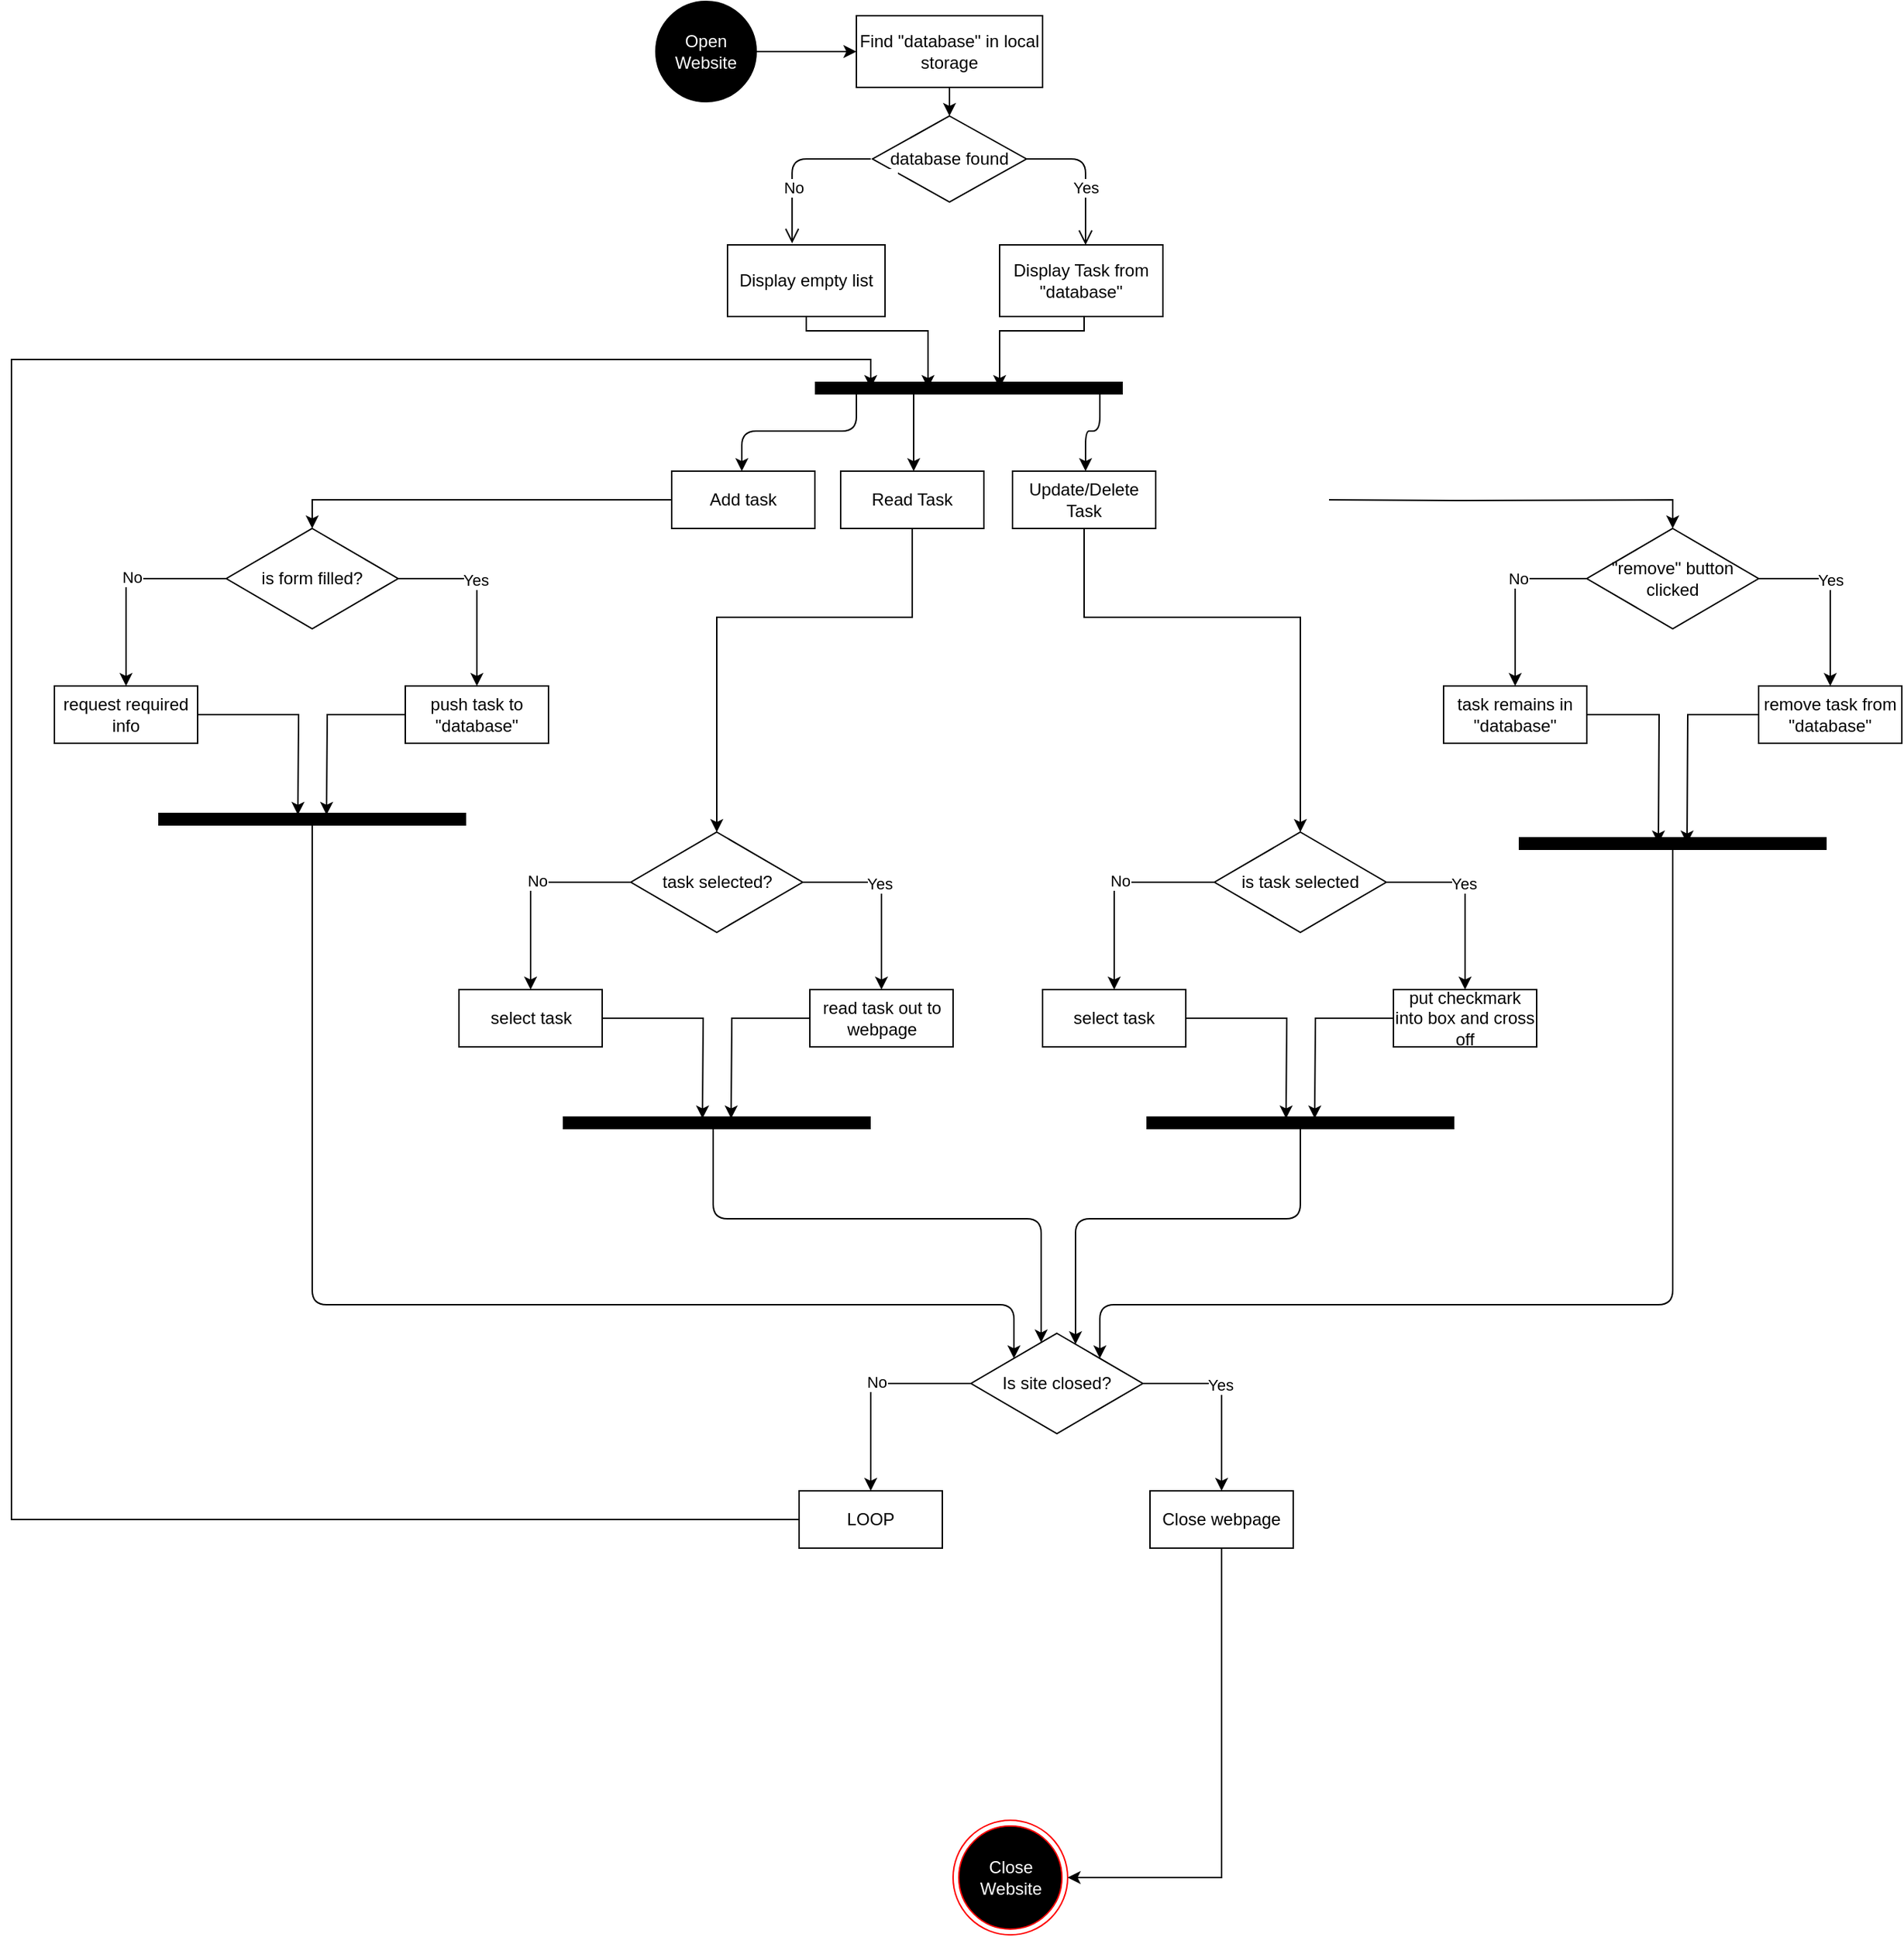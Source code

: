 <mxfile version="14.2.7" type="github">
  <diagram id="yd61wOOSHPwWUXzALppi" name="Page-1">
    <mxGraphModel dx="2740" dy="1066" grid="1" gridSize="10" guides="1" tooltips="1" connect="1" arrows="1" fold="1" page="1" pageScale="1" pageWidth="850" pageHeight="1100" math="0" shadow="0">
      <root>
        <mxCell id="0" />
        <mxCell id="1" parent="0" />
        <mxCell id="UuBZATNRduBAJZNG62qD-8" style="edgeStyle=orthogonalEdgeStyle;rounded=0;orthogonalLoop=1;jettySize=auto;html=1;exitX=1;exitY=0.5;exitDx=0;exitDy=0;fontColor=#FFFFFF;" edge="1" parent="1" source="UuBZATNRduBAJZNG62qD-1" target="UuBZATNRduBAJZNG62qD-6">
          <mxGeometry relative="1" as="geometry" />
        </mxCell>
        <mxCell id="UuBZATNRduBAJZNG62qD-1" value="Open Website" style="ellipse;whiteSpace=wrap;html=1;aspect=fixed;fillColor=#000000;fontColor=#FFFFFF;" vertex="1" parent="1">
          <mxGeometry x="20" y="70" width="70" height="70" as="geometry" />
        </mxCell>
        <mxCell id="UuBZATNRduBAJZNG62qD-14" style="edgeStyle=orthogonalEdgeStyle;rounded=0;orthogonalLoop=1;jettySize=auto;html=1;fontColor=#000000;" edge="1" parent="1" source="UuBZATNRduBAJZNG62qD-6" target="UuBZATNRduBAJZNG62qD-9">
          <mxGeometry relative="1" as="geometry" />
        </mxCell>
        <mxCell id="UuBZATNRduBAJZNG62qD-6" value="Find &quot;database&quot; in local storage" style="html=1;whiteSpace=wrap;fillColor=#FFFFFF;" vertex="1" parent="1">
          <mxGeometry x="160" y="80" width="130" height="50" as="geometry" />
        </mxCell>
        <mxCell id="UuBZATNRduBAJZNG62qD-9" value="database found" style="rhombus;whiteSpace=wrap;html=1;" vertex="1" parent="1">
          <mxGeometry x="171.25" y="150" width="107.5" height="60" as="geometry" />
        </mxCell>
        <mxCell id="UuBZATNRduBAJZNG62qD-10" value="no" style="edgeStyle=orthogonalEdgeStyle;html=1;align=left;verticalAlign=bottom;endArrow=open;endSize=8;fontColor=#FFFFFF;exitX=1;exitY=0.5;exitDx=0;exitDy=0;" edge="1" source="UuBZATNRduBAJZNG62qD-9" parent="1">
          <mxGeometry x="-1" relative="1" as="geometry">
            <mxPoint x="320" y="240" as="targetPoint" />
            <mxPoint x="267.5" y="190" as="sourcePoint" />
            <Array as="points">
              <mxPoint x="320" y="180" />
            </Array>
          </mxGeometry>
        </mxCell>
        <mxCell id="UuBZATNRduBAJZNG62qD-12" value="Yes" style="edgeLabel;html=1;align=center;verticalAlign=middle;resizable=0;points=[];fontColor=#000000;" vertex="1" connectable="0" parent="UuBZATNRduBAJZNG62qD-10">
          <mxGeometry x="-0.524" relative="1" as="geometry">
            <mxPoint x="16.5" y="20" as="offset" />
          </mxGeometry>
        </mxCell>
        <mxCell id="UuBZATNRduBAJZNG62qD-11" value="yes" style="edgeStyle=orthogonalEdgeStyle;html=1;align=left;verticalAlign=top;endArrow=open;endSize=8;fontColor=#FFFFFF;entryX=0.41;entryY=-0.022;entryDx=0;entryDy=0;entryPerimeter=0;" edge="1" parent="1" target="UuBZATNRduBAJZNG62qD-16">
          <mxGeometry x="-1" relative="1" as="geometry">
            <mxPoint x="107.5" y="240" as="targetPoint" />
            <mxPoint x="170" y="180" as="sourcePoint" />
            <Array as="points">
              <mxPoint x="115" y="180" />
            </Array>
          </mxGeometry>
        </mxCell>
        <mxCell id="UuBZATNRduBAJZNG62qD-13" value="No&lt;br&gt;" style="edgeLabel;html=1;align=center;verticalAlign=middle;resizable=0;points=[];fontColor=#000000;" vertex="1" connectable="0" parent="UuBZATNRduBAJZNG62qD-11">
          <mxGeometry x="-0.093" y="-1" relative="1" as="geometry">
            <mxPoint x="-3.24" y="21.06" as="offset" />
          </mxGeometry>
        </mxCell>
        <mxCell id="UuBZATNRduBAJZNG62qD-21" style="edgeStyle=orthogonalEdgeStyle;rounded=0;orthogonalLoop=1;jettySize=auto;html=1;exitX=0.5;exitY=1;exitDx=0;exitDy=0;labelBackgroundColor=none;targetPerimeterSpacing=0;strokeColor=#000000;strokeWidth=1;fontColor=#000000;" edge="1" parent="1" source="UuBZATNRduBAJZNG62qD-15">
          <mxGeometry relative="1" as="geometry">
            <mxPoint x="260" y="340" as="targetPoint" />
            <Array as="points">
              <mxPoint x="319" y="300" />
              <mxPoint x="260" y="300" />
            </Array>
          </mxGeometry>
        </mxCell>
        <mxCell id="UuBZATNRduBAJZNG62qD-15" value="Display Task from &quot;database&quot;" style="html=1;strokeColor=#000000;fillColor=#FFFFFF;fontColor=#000000;whiteSpace=wrap;" vertex="1" parent="1">
          <mxGeometry x="260" y="240" width="114" height="50" as="geometry" />
        </mxCell>
        <mxCell id="UuBZATNRduBAJZNG62qD-20" style="edgeStyle=orthogonalEdgeStyle;rounded=0;orthogonalLoop=1;jettySize=auto;html=1;exitX=0.5;exitY=1;exitDx=0;exitDy=0;labelBackgroundColor=none;targetPerimeterSpacing=0;strokeColor=#000000;strokeWidth=1;fontColor=#000000;" edge="1" parent="1" source="UuBZATNRduBAJZNG62qD-16">
          <mxGeometry relative="1" as="geometry">
            <mxPoint x="210" y="340" as="targetPoint" />
            <Array as="points">
              <mxPoint x="125" y="300" />
              <mxPoint x="210" y="300" />
            </Array>
          </mxGeometry>
        </mxCell>
        <mxCell id="UuBZATNRduBAJZNG62qD-16" value="Display empty list" style="html=1;strokeColor=#000000;fillColor=#FFFFFF;fontColor=#000000;whiteSpace=wrap;" vertex="1" parent="1">
          <mxGeometry x="70" y="240" width="110" height="50" as="geometry" />
        </mxCell>
        <mxCell id="UuBZATNRduBAJZNG62qD-19" value="" style="endArrow=none;html=1;rounded=0;labelBackgroundColor=none;strokeColor=#000000;strokeWidth=9;fontColor=#000000;" edge="1" parent="1">
          <mxGeometry relative="1" as="geometry">
            <mxPoint x="131" y="340" as="sourcePoint" />
            <mxPoint x="346" y="340" as="targetPoint" />
            <Array as="points" />
          </mxGeometry>
        </mxCell>
        <mxCell id="UuBZATNRduBAJZNG62qD-103" style="edgeStyle=orthogonalEdgeStyle;rounded=0;orthogonalLoop=1;jettySize=auto;html=1;entryX=0.5;entryY=0;entryDx=0;entryDy=0;labelBackgroundColor=none;targetPerimeterSpacing=0;strokeColor=#000000;strokeWidth=1;fontColor=#000000;" edge="1" parent="1" source="UuBZATNRduBAJZNG62qD-22" target="UuBZATNRduBAJZNG62qD-96">
          <mxGeometry relative="1" as="geometry">
            <Array as="points">
              <mxPoint x="319" y="500" />
              <mxPoint x="470" y="500" />
            </Array>
          </mxGeometry>
        </mxCell>
        <mxCell id="UuBZATNRduBAJZNG62qD-22" value="Update/Delete Task" style="whiteSpace=wrap;html=1;align=center;strokeColor=#000000;fillColor=#FFFFFF;fontColor=#000000;" vertex="1" parent="1">
          <mxGeometry x="269" y="398" width="100" height="40" as="geometry" />
        </mxCell>
        <mxCell id="UuBZATNRduBAJZNG62qD-102" style="edgeStyle=orthogonalEdgeStyle;rounded=0;orthogonalLoop=1;jettySize=auto;html=1;entryX=0.5;entryY=0;entryDx=0;entryDy=0;labelBackgroundColor=none;targetPerimeterSpacing=0;strokeColor=#000000;strokeWidth=1;fontColor=#000000;" edge="1" parent="1" source="UuBZATNRduBAJZNG62qD-23" target="UuBZATNRduBAJZNG62qD-86">
          <mxGeometry relative="1" as="geometry">
            <Array as="points">
              <mxPoint x="199" y="500" />
              <mxPoint x="62" y="500" />
            </Array>
          </mxGeometry>
        </mxCell>
        <mxCell id="UuBZATNRduBAJZNG62qD-23" value="Read Task" style="whiteSpace=wrap;html=1;align=center;strokeColor=#000000;fillColor=#FFFFFF;fontColor=#000000;" vertex="1" parent="1">
          <mxGeometry x="149" y="398" width="100" height="40" as="geometry" />
        </mxCell>
        <mxCell id="UuBZATNRduBAJZNG62qD-68" style="edgeStyle=orthogonalEdgeStyle;rounded=0;orthogonalLoop=1;jettySize=auto;html=1;entryX=0.5;entryY=0;entryDx=0;entryDy=0;labelBackgroundColor=none;targetPerimeterSpacing=0;strokeColor=#000000;strokeWidth=1;fontColor=#000000;" edge="1" parent="1" source="UuBZATNRduBAJZNG62qD-24" target="UuBZATNRduBAJZNG62qD-65">
          <mxGeometry relative="1" as="geometry" />
        </mxCell>
        <mxCell id="UuBZATNRduBAJZNG62qD-24" value="Add task" style="whiteSpace=wrap;html=1;align=center;strokeColor=#000000;fillColor=#FFFFFF;fontColor=#000000;" vertex="1" parent="1">
          <mxGeometry x="31" y="398" width="100" height="40" as="geometry" />
        </mxCell>
        <mxCell id="UuBZATNRduBAJZNG62qD-28" value="" style="edgeStyle=segmentEdgeStyle;endArrow=classic;html=1;labelBackgroundColor=none;strokeColor=#000000;strokeWidth=1;fontColor=#000000;" edge="1" parent="1">
          <mxGeometry width="50" height="50" relative="1" as="geometry">
            <mxPoint x="160" y="340" as="sourcePoint" />
            <mxPoint x="80" y="398" as="targetPoint" />
            <Array as="points">
              <mxPoint x="160" y="370" />
              <mxPoint x="80" y="370" />
            </Array>
          </mxGeometry>
        </mxCell>
        <mxCell id="UuBZATNRduBAJZNG62qD-29" value="" style="edgeStyle=segmentEdgeStyle;endArrow=classic;html=1;labelBackgroundColor=none;strokeColor=#000000;strokeWidth=1;fontColor=#000000;" edge="1" parent="1">
          <mxGeometry width="50" height="50" relative="1" as="geometry">
            <mxPoint x="200" y="340" as="sourcePoint" />
            <mxPoint x="200" y="398" as="targetPoint" />
            <Array as="points">
              <mxPoint x="200" y="398" />
            </Array>
          </mxGeometry>
        </mxCell>
        <mxCell id="UuBZATNRduBAJZNG62qD-30" value="" style="edgeStyle=segmentEdgeStyle;endArrow=classic;html=1;labelBackgroundColor=none;strokeColor=#000000;strokeWidth=1;fontColor=#000000;" edge="1" parent="1">
          <mxGeometry width="50" height="50" relative="1" as="geometry">
            <mxPoint x="330" y="340" as="sourcePoint" />
            <mxPoint x="320" y="398" as="targetPoint" />
            <Array as="points">
              <mxPoint x="330" y="340" />
              <mxPoint x="330" y="370" />
              <mxPoint x="320" y="370" />
            </Array>
          </mxGeometry>
        </mxCell>
        <mxCell id="UuBZATNRduBAJZNG62qD-56" style="edgeStyle=orthogonalEdgeStyle;rounded=0;orthogonalLoop=1;jettySize=auto;html=1;entryX=0.5;entryY=0;entryDx=0;entryDy=0;labelBackgroundColor=none;targetPerimeterSpacing=0;strokeColor=#000000;strokeWidth=1;fontColor=#000000;" edge="1" parent="1" target="UuBZATNRduBAJZNG62qD-37">
          <mxGeometry relative="1" as="geometry">
            <mxPoint x="490" y="418" as="sourcePoint" />
          </mxGeometry>
        </mxCell>
        <mxCell id="UuBZATNRduBAJZNG62qD-58" style="edgeStyle=orthogonalEdgeStyle;rounded=0;orthogonalLoop=1;jettySize=auto;html=1;exitX=1;exitY=0.5;exitDx=0;exitDy=0;entryX=0.5;entryY=0;entryDx=0;entryDy=0;labelBackgroundColor=none;targetPerimeterSpacing=0;strokeColor=#000000;strokeWidth=1;fontColor=#000000;" edge="1" parent="1" source="UuBZATNRduBAJZNG62qD-37" target="UuBZATNRduBAJZNG62qD-46">
          <mxGeometry relative="1" as="geometry" />
        </mxCell>
        <mxCell id="UuBZATNRduBAJZNG62qD-64" value="Yes" style="edgeLabel;html=1;align=center;verticalAlign=middle;resizable=0;points=[];fontColor=#000000;" vertex="1" connectable="0" parent="UuBZATNRduBAJZNG62qD-58">
          <mxGeometry x="-0.147" y="2" relative="1" as="geometry">
            <mxPoint x="-2" y="-3" as="offset" />
          </mxGeometry>
        </mxCell>
        <mxCell id="UuBZATNRduBAJZNG62qD-60" style="edgeStyle=orthogonalEdgeStyle;rounded=0;orthogonalLoop=1;jettySize=auto;html=1;exitX=0;exitY=0.5;exitDx=0;exitDy=0;entryX=0.5;entryY=0;entryDx=0;entryDy=0;labelBackgroundColor=none;targetPerimeterSpacing=0;strokeColor=#000000;strokeWidth=1;fontColor=#000000;" edge="1" parent="1" source="UuBZATNRduBAJZNG62qD-37" target="UuBZATNRduBAJZNG62qD-45">
          <mxGeometry relative="1" as="geometry" />
        </mxCell>
        <mxCell id="UuBZATNRduBAJZNG62qD-63" value="No" style="edgeLabel;html=1;align=center;verticalAlign=middle;resizable=0;points=[];fontColor=#000000;" vertex="1" connectable="0" parent="UuBZATNRduBAJZNG62qD-60">
          <mxGeometry x="-0.225" relative="1" as="geometry">
            <mxPoint as="offset" />
          </mxGeometry>
        </mxCell>
        <mxCell id="UuBZATNRduBAJZNG62qD-37" value="&quot;remove&quot; button clicked" style="rhombus;whiteSpace=wrap;html=1;" vertex="1" parent="1">
          <mxGeometry x="670" y="438" width="120" height="70" as="geometry" />
        </mxCell>
        <mxCell id="UuBZATNRduBAJZNG62qD-61" style="edgeStyle=orthogonalEdgeStyle;rounded=0;orthogonalLoop=1;jettySize=auto;html=1;labelBackgroundColor=none;targetPerimeterSpacing=0;strokeColor=#000000;strokeWidth=1;fontColor=#000000;" edge="1" parent="1" source="UuBZATNRduBAJZNG62qD-45">
          <mxGeometry relative="1" as="geometry">
            <mxPoint x="720" y="658" as="targetPoint" />
          </mxGeometry>
        </mxCell>
        <mxCell id="UuBZATNRduBAJZNG62qD-45" value="task remains in &quot;database&quot;" style="whiteSpace=wrap;html=1;align=center;strokeColor=#000000;fillColor=#FFFFFF;fontColor=#000000;" vertex="1" parent="1">
          <mxGeometry x="570" y="548" width="100" height="40" as="geometry" />
        </mxCell>
        <mxCell id="UuBZATNRduBAJZNG62qD-62" style="edgeStyle=orthogonalEdgeStyle;rounded=0;orthogonalLoop=1;jettySize=auto;html=1;labelBackgroundColor=none;targetPerimeterSpacing=0;strokeColor=#000000;strokeWidth=1;fontColor=#000000;" edge="1" parent="1" source="UuBZATNRduBAJZNG62qD-46">
          <mxGeometry relative="1" as="geometry">
            <mxPoint x="740" y="658" as="targetPoint" />
          </mxGeometry>
        </mxCell>
        <mxCell id="UuBZATNRduBAJZNG62qD-46" value="remove task from &quot;database&quot;" style="whiteSpace=wrap;html=1;align=center;strokeColor=#000000;fillColor=#FFFFFF;fontColor=#000000;" vertex="1" parent="1">
          <mxGeometry x="790" y="548" width="100" height="40" as="geometry" />
        </mxCell>
        <mxCell id="UuBZATNRduBAJZNG62qD-50" value="&lt;font color=&quot;#ffffff&quot;&gt;Close Website&lt;/font&gt;" style="ellipse;html=1;shape=endState;fillColor=#000000;strokeColor=#ff0000;fontColor=#000000;whiteSpace=wrap;" vertex="1" parent="1">
          <mxGeometry x="227.5" y="1340" width="80" height="80" as="geometry" />
        </mxCell>
        <mxCell id="UuBZATNRduBAJZNG62qD-51" value="" style="endArrow=none;html=1;rounded=0;labelBackgroundColor=none;strokeColor=#000000;strokeWidth=9;fontColor=#000000;" edge="1" parent="1">
          <mxGeometry relative="1" as="geometry">
            <mxPoint x="622.5" y="658" as="sourcePoint" />
            <mxPoint x="837.5" y="658" as="targetPoint" />
            <Array as="points" />
          </mxGeometry>
        </mxCell>
        <mxCell id="UuBZATNRduBAJZNG62qD-54" value="" style="edgeStyle=segmentEdgeStyle;endArrow=classic;html=1;labelBackgroundColor=none;strokeColor=#000000;strokeWidth=1;fontColor=#000000;entryX=1;entryY=0;entryDx=0;entryDy=0;" edge="1" parent="1" target="UuBZATNRduBAJZNG62qD-125">
          <mxGeometry width="50" height="50" relative="1" as="geometry">
            <mxPoint x="730" y="660" as="sourcePoint" />
            <mxPoint x="550" y="1010" as="targetPoint" />
            <Array as="points">
              <mxPoint x="730" y="980" />
              <mxPoint x="330" y="980" />
            </Array>
          </mxGeometry>
        </mxCell>
        <mxCell id="UuBZATNRduBAJZNG62qD-71" style="edgeStyle=orthogonalEdgeStyle;rounded=0;orthogonalLoop=1;jettySize=auto;html=1;entryX=0.5;entryY=0;entryDx=0;entryDy=0;labelBackgroundColor=none;targetPerimeterSpacing=0;strokeColor=#000000;strokeWidth=1;fontColor=#000000;" edge="1" parent="1" source="UuBZATNRduBAJZNG62qD-65" target="UuBZATNRduBAJZNG62qD-69">
          <mxGeometry relative="1" as="geometry" />
        </mxCell>
        <mxCell id="UuBZATNRduBAJZNG62qD-73" value="No" style="edgeLabel;html=1;align=center;verticalAlign=middle;resizable=0;points=[];fontColor=#000000;" vertex="1" connectable="0" parent="UuBZATNRduBAJZNG62qD-71">
          <mxGeometry x="-0.064" y="1" relative="1" as="geometry">
            <mxPoint x="2" y="-2" as="offset" />
          </mxGeometry>
        </mxCell>
        <mxCell id="UuBZATNRduBAJZNG62qD-72" style="edgeStyle=orthogonalEdgeStyle;rounded=0;orthogonalLoop=1;jettySize=auto;html=1;exitX=1;exitY=0.5;exitDx=0;exitDy=0;entryX=0.5;entryY=0;entryDx=0;entryDy=0;labelBackgroundColor=none;targetPerimeterSpacing=0;strokeColor=#000000;strokeWidth=1;fontColor=#000000;" edge="1" parent="1" source="UuBZATNRduBAJZNG62qD-65" target="UuBZATNRduBAJZNG62qD-70">
          <mxGeometry relative="1" as="geometry" />
        </mxCell>
        <mxCell id="UuBZATNRduBAJZNG62qD-74" value="Yes" style="edgeLabel;html=1;align=center;verticalAlign=middle;resizable=0;points=[];fontColor=#000000;" vertex="1" connectable="0" parent="UuBZATNRduBAJZNG62qD-72">
          <mxGeometry x="-0.18" y="-1" relative="1" as="geometry">
            <mxPoint as="offset" />
          </mxGeometry>
        </mxCell>
        <mxCell id="UuBZATNRduBAJZNG62qD-65" value="is form filled?" style="rhombus;whiteSpace=wrap;html=1;" vertex="1" parent="1">
          <mxGeometry x="-280" y="438" width="120" height="70" as="geometry" />
        </mxCell>
        <mxCell id="UuBZATNRduBAJZNG62qD-80" style="edgeStyle=orthogonalEdgeStyle;rounded=0;orthogonalLoop=1;jettySize=auto;html=1;labelBackgroundColor=none;targetPerimeterSpacing=0;strokeColor=#000000;strokeWidth=1;fontColor=#000000;" edge="1" parent="1" source="UuBZATNRduBAJZNG62qD-69">
          <mxGeometry relative="1" as="geometry">
            <mxPoint x="-230" y="638" as="targetPoint" />
          </mxGeometry>
        </mxCell>
        <mxCell id="UuBZATNRduBAJZNG62qD-69" value="request required info" style="whiteSpace=wrap;html=1;align=center;strokeColor=#000000;fillColor=#FFFFFF;fontColor=#000000;" vertex="1" parent="1">
          <mxGeometry x="-400" y="548" width="100" height="40" as="geometry" />
        </mxCell>
        <mxCell id="UuBZATNRduBAJZNG62qD-78" style="edgeStyle=orthogonalEdgeStyle;rounded=0;orthogonalLoop=1;jettySize=auto;html=1;exitX=0;exitY=0.5;exitDx=0;exitDy=0;labelBackgroundColor=none;targetPerimeterSpacing=0;strokeColor=#000000;strokeWidth=1;fontColor=#000000;" edge="1" parent="1" source="UuBZATNRduBAJZNG62qD-70">
          <mxGeometry relative="1" as="geometry">
            <mxPoint x="-210" y="638" as="targetPoint" />
          </mxGeometry>
        </mxCell>
        <mxCell id="UuBZATNRduBAJZNG62qD-70" value="push task to &quot;database&quot;" style="whiteSpace=wrap;html=1;align=center;strokeColor=#000000;fillColor=#FFFFFF;fontColor=#000000;" vertex="1" parent="1">
          <mxGeometry x="-155" y="548" width="100" height="40" as="geometry" />
        </mxCell>
        <mxCell id="UuBZATNRduBAJZNG62qD-75" value="" style="endArrow=none;html=1;rounded=0;labelBackgroundColor=none;strokeColor=#000000;strokeWidth=9;fontColor=#000000;" edge="1" parent="1">
          <mxGeometry relative="1" as="geometry">
            <mxPoint x="-327.5" y="641" as="sourcePoint" />
            <mxPoint x="-112.5" y="641" as="targetPoint" />
            <Array as="points" />
          </mxGeometry>
        </mxCell>
        <mxCell id="UuBZATNRduBAJZNG62qD-81" value="" style="edgeStyle=segmentEdgeStyle;endArrow=classic;html=1;labelBackgroundColor=none;strokeColor=#000000;strokeWidth=1;fontColor=#000000;entryX=0;entryY=0;entryDx=0;entryDy=0;" edge="1" parent="1" target="UuBZATNRduBAJZNG62qD-125">
          <mxGeometry width="50" height="50" relative="1" as="geometry">
            <mxPoint x="-220" y="640" as="sourcePoint" />
            <mxPoint x="270" y="1090" as="targetPoint" />
            <Array as="points">
              <mxPoint x="-220" y="980" />
              <mxPoint x="270" y="980" />
            </Array>
          </mxGeometry>
        </mxCell>
        <mxCell id="UuBZATNRduBAJZNG62qD-82" style="edgeStyle=orthogonalEdgeStyle;rounded=0;orthogonalLoop=1;jettySize=auto;html=1;entryX=0.5;entryY=0;entryDx=0;entryDy=0;labelBackgroundColor=none;targetPerimeterSpacing=0;strokeColor=#000000;strokeWidth=1;fontColor=#000000;" edge="1" parent="1" source="UuBZATNRduBAJZNG62qD-86" target="UuBZATNRduBAJZNG62qD-88">
          <mxGeometry relative="1" as="geometry" />
        </mxCell>
        <mxCell id="UuBZATNRduBAJZNG62qD-83" value="No" style="edgeLabel;html=1;align=center;verticalAlign=middle;resizable=0;points=[];fontColor=#000000;" vertex="1" connectable="0" parent="UuBZATNRduBAJZNG62qD-82">
          <mxGeometry x="-0.064" y="1" relative="1" as="geometry">
            <mxPoint x="2" y="-2" as="offset" />
          </mxGeometry>
        </mxCell>
        <mxCell id="UuBZATNRduBAJZNG62qD-84" style="edgeStyle=orthogonalEdgeStyle;rounded=0;orthogonalLoop=1;jettySize=auto;html=1;exitX=1;exitY=0.5;exitDx=0;exitDy=0;entryX=0.5;entryY=0;entryDx=0;entryDy=0;labelBackgroundColor=none;targetPerimeterSpacing=0;strokeColor=#000000;strokeWidth=1;fontColor=#000000;" edge="1" parent="1" source="UuBZATNRduBAJZNG62qD-86" target="UuBZATNRduBAJZNG62qD-90">
          <mxGeometry relative="1" as="geometry" />
        </mxCell>
        <mxCell id="UuBZATNRduBAJZNG62qD-85" value="Yes" style="edgeLabel;html=1;align=center;verticalAlign=middle;resizable=0;points=[];fontColor=#000000;" vertex="1" connectable="0" parent="UuBZATNRduBAJZNG62qD-84">
          <mxGeometry x="-0.18" y="-1" relative="1" as="geometry">
            <mxPoint as="offset" />
          </mxGeometry>
        </mxCell>
        <mxCell id="UuBZATNRduBAJZNG62qD-86" value="task selected?" style="rhombus;whiteSpace=wrap;html=1;" vertex="1" parent="1">
          <mxGeometry x="2.5" y="650" width="120" height="70" as="geometry" />
        </mxCell>
        <mxCell id="UuBZATNRduBAJZNG62qD-87" style="edgeStyle=orthogonalEdgeStyle;rounded=0;orthogonalLoop=1;jettySize=auto;html=1;labelBackgroundColor=none;targetPerimeterSpacing=0;strokeColor=#000000;strokeWidth=1;fontColor=#000000;" edge="1" parent="1" source="UuBZATNRduBAJZNG62qD-88">
          <mxGeometry relative="1" as="geometry">
            <mxPoint x="52.5" y="850" as="targetPoint" />
          </mxGeometry>
        </mxCell>
        <mxCell id="UuBZATNRduBAJZNG62qD-88" value="select task" style="whiteSpace=wrap;html=1;align=center;strokeColor=#000000;fillColor=#FFFFFF;fontColor=#000000;" vertex="1" parent="1">
          <mxGeometry x="-117.5" y="760" width="100" height="40" as="geometry" />
        </mxCell>
        <mxCell id="UuBZATNRduBAJZNG62qD-89" style="edgeStyle=orthogonalEdgeStyle;rounded=0;orthogonalLoop=1;jettySize=auto;html=1;exitX=0;exitY=0.5;exitDx=0;exitDy=0;labelBackgroundColor=none;targetPerimeterSpacing=0;strokeColor=#000000;strokeWidth=1;fontColor=#000000;" edge="1" parent="1" source="UuBZATNRduBAJZNG62qD-90">
          <mxGeometry relative="1" as="geometry">
            <mxPoint x="72.5" y="850" as="targetPoint" />
          </mxGeometry>
        </mxCell>
        <mxCell id="UuBZATNRduBAJZNG62qD-90" value="read task out to webpage" style="whiteSpace=wrap;html=1;align=center;strokeColor=#000000;fillColor=#FFFFFF;fontColor=#000000;" vertex="1" parent="1">
          <mxGeometry x="127.5" y="760" width="100" height="40" as="geometry" />
        </mxCell>
        <mxCell id="UuBZATNRduBAJZNG62qD-91" value="" style="endArrow=none;html=1;rounded=0;labelBackgroundColor=none;strokeColor=#000000;strokeWidth=9;fontColor=#000000;" edge="1" parent="1">
          <mxGeometry relative="1" as="geometry">
            <mxPoint x="-45" y="853" as="sourcePoint" />
            <mxPoint x="170" y="853" as="targetPoint" />
            <Array as="points" />
          </mxGeometry>
        </mxCell>
        <mxCell id="UuBZATNRduBAJZNG62qD-92" style="edgeStyle=orthogonalEdgeStyle;rounded=0;orthogonalLoop=1;jettySize=auto;html=1;entryX=0.5;entryY=0;entryDx=0;entryDy=0;labelBackgroundColor=none;targetPerimeterSpacing=0;strokeColor=#000000;strokeWidth=1;fontColor=#000000;" edge="1" parent="1" source="UuBZATNRduBAJZNG62qD-96" target="UuBZATNRduBAJZNG62qD-98">
          <mxGeometry relative="1" as="geometry" />
        </mxCell>
        <mxCell id="UuBZATNRduBAJZNG62qD-93" value="No" style="edgeLabel;html=1;align=center;verticalAlign=middle;resizable=0;points=[];fontColor=#000000;" vertex="1" connectable="0" parent="UuBZATNRduBAJZNG62qD-92">
          <mxGeometry x="-0.064" y="1" relative="1" as="geometry">
            <mxPoint x="2" y="-2" as="offset" />
          </mxGeometry>
        </mxCell>
        <mxCell id="UuBZATNRduBAJZNG62qD-94" style="edgeStyle=orthogonalEdgeStyle;rounded=0;orthogonalLoop=1;jettySize=auto;html=1;exitX=1;exitY=0.5;exitDx=0;exitDy=0;entryX=0.5;entryY=0;entryDx=0;entryDy=0;labelBackgroundColor=none;targetPerimeterSpacing=0;strokeColor=#000000;strokeWidth=1;fontColor=#000000;" edge="1" parent="1" source="UuBZATNRduBAJZNG62qD-96" target="UuBZATNRduBAJZNG62qD-100">
          <mxGeometry relative="1" as="geometry" />
        </mxCell>
        <mxCell id="UuBZATNRduBAJZNG62qD-95" value="Yes" style="edgeLabel;html=1;align=center;verticalAlign=middle;resizable=0;points=[];fontColor=#000000;" vertex="1" connectable="0" parent="UuBZATNRduBAJZNG62qD-94">
          <mxGeometry x="-0.18" y="-1" relative="1" as="geometry">
            <mxPoint as="offset" />
          </mxGeometry>
        </mxCell>
        <mxCell id="UuBZATNRduBAJZNG62qD-96" value="is task selected" style="rhombus;whiteSpace=wrap;html=1;" vertex="1" parent="1">
          <mxGeometry x="410" y="650" width="120" height="70" as="geometry" />
        </mxCell>
        <mxCell id="UuBZATNRduBAJZNG62qD-97" style="edgeStyle=orthogonalEdgeStyle;rounded=0;orthogonalLoop=1;jettySize=auto;html=1;labelBackgroundColor=none;targetPerimeterSpacing=0;strokeColor=#000000;strokeWidth=1;fontColor=#000000;" edge="1" parent="1" source="UuBZATNRduBAJZNG62qD-98">
          <mxGeometry relative="1" as="geometry">
            <mxPoint x="460" y="850" as="targetPoint" />
          </mxGeometry>
        </mxCell>
        <mxCell id="UuBZATNRduBAJZNG62qD-98" value="select task" style="whiteSpace=wrap;html=1;align=center;strokeColor=#000000;fillColor=#FFFFFF;fontColor=#000000;" vertex="1" parent="1">
          <mxGeometry x="290" y="760" width="100" height="40" as="geometry" />
        </mxCell>
        <mxCell id="UuBZATNRduBAJZNG62qD-99" style="edgeStyle=orthogonalEdgeStyle;rounded=0;orthogonalLoop=1;jettySize=auto;html=1;exitX=0;exitY=0.5;exitDx=0;exitDy=0;labelBackgroundColor=none;targetPerimeterSpacing=0;strokeColor=#000000;strokeWidth=1;fontColor=#000000;" edge="1" parent="1" source="UuBZATNRduBAJZNG62qD-100">
          <mxGeometry relative="1" as="geometry">
            <mxPoint x="480" y="850" as="targetPoint" />
          </mxGeometry>
        </mxCell>
        <mxCell id="UuBZATNRduBAJZNG62qD-100" value="put checkmark into box and cross off" style="whiteSpace=wrap;html=1;align=center;strokeColor=#000000;fillColor=#FFFFFF;fontColor=#000000;" vertex="1" parent="1">
          <mxGeometry x="535" y="760" width="100" height="40" as="geometry" />
        </mxCell>
        <mxCell id="UuBZATNRduBAJZNG62qD-101" value="" style="endArrow=none;html=1;rounded=0;labelBackgroundColor=none;strokeColor=#000000;strokeWidth=9;fontColor=#000000;" edge="1" parent="1">
          <mxGeometry relative="1" as="geometry">
            <mxPoint x="362.5" y="853" as="sourcePoint" />
            <mxPoint x="577.5" y="853" as="targetPoint" />
            <Array as="points" />
          </mxGeometry>
        </mxCell>
        <mxCell id="UuBZATNRduBAJZNG62qD-104" value="" style="edgeStyle=segmentEdgeStyle;endArrow=classic;html=1;labelBackgroundColor=none;strokeColor=#000000;strokeWidth=1;fontColor=#000000;" edge="1" parent="1" target="UuBZATNRduBAJZNG62qD-125">
          <mxGeometry width="50" height="50" relative="1" as="geometry">
            <mxPoint x="60" y="850" as="sourcePoint" />
            <mxPoint x="289" y="970" as="targetPoint" />
            <Array as="points">
              <mxPoint x="60" y="920" />
              <mxPoint x="289" y="920" />
            </Array>
          </mxGeometry>
        </mxCell>
        <mxCell id="UuBZATNRduBAJZNG62qD-105" value="" style="edgeStyle=segmentEdgeStyle;endArrow=classic;html=1;labelBackgroundColor=none;strokeColor=#000000;strokeWidth=1;fontColor=#000000;" edge="1" parent="1" target="UuBZATNRduBAJZNG62qD-125">
          <mxGeometry width="50" height="50" relative="1" as="geometry">
            <mxPoint x="470" y="850" as="sourcePoint" />
            <mxPoint x="313" y="970" as="targetPoint" />
            <Array as="points">
              <mxPoint x="470" y="920" />
              <mxPoint x="313" y="920" />
            </Array>
          </mxGeometry>
        </mxCell>
        <mxCell id="UuBZATNRduBAJZNG62qD-121" style="edgeStyle=orthogonalEdgeStyle;rounded=0;orthogonalLoop=1;jettySize=auto;html=1;entryX=0.5;entryY=0;entryDx=0;entryDy=0;labelBackgroundColor=none;targetPerimeterSpacing=0;strokeColor=#000000;strokeWidth=1;fontColor=#000000;" edge="1" parent="1" source="UuBZATNRduBAJZNG62qD-125" target="UuBZATNRduBAJZNG62qD-127">
          <mxGeometry relative="1" as="geometry" />
        </mxCell>
        <mxCell id="UuBZATNRduBAJZNG62qD-122" value="No" style="edgeLabel;html=1;align=center;verticalAlign=middle;resizable=0;points=[];fontColor=#000000;" vertex="1" connectable="0" parent="UuBZATNRduBAJZNG62qD-121">
          <mxGeometry x="-0.064" y="1" relative="1" as="geometry">
            <mxPoint x="2" y="-2" as="offset" />
          </mxGeometry>
        </mxCell>
        <mxCell id="UuBZATNRduBAJZNG62qD-123" style="edgeStyle=orthogonalEdgeStyle;rounded=0;orthogonalLoop=1;jettySize=auto;html=1;exitX=1;exitY=0.5;exitDx=0;exitDy=0;entryX=0.5;entryY=0;entryDx=0;entryDy=0;labelBackgroundColor=none;targetPerimeterSpacing=0;strokeColor=#000000;strokeWidth=1;fontColor=#000000;" edge="1" parent="1" source="UuBZATNRduBAJZNG62qD-125" target="UuBZATNRduBAJZNG62qD-129">
          <mxGeometry relative="1" as="geometry" />
        </mxCell>
        <mxCell id="UuBZATNRduBAJZNG62qD-124" value="Yes" style="edgeLabel;html=1;align=center;verticalAlign=middle;resizable=0;points=[];fontColor=#000000;" vertex="1" connectable="0" parent="UuBZATNRduBAJZNG62qD-123">
          <mxGeometry x="-0.18" y="-1" relative="1" as="geometry">
            <mxPoint as="offset" />
          </mxGeometry>
        </mxCell>
        <mxCell id="UuBZATNRduBAJZNG62qD-125" value="Is site closed?" style="rhombus;whiteSpace=wrap;html=1;" vertex="1" parent="1">
          <mxGeometry x="240" y="1000" width="120" height="70" as="geometry" />
        </mxCell>
        <mxCell id="UuBZATNRduBAJZNG62qD-132" style="edgeStyle=orthogonalEdgeStyle;rounded=0;orthogonalLoop=1;jettySize=auto;html=1;labelBackgroundColor=none;targetPerimeterSpacing=0;strokeColor=#000000;strokeWidth=1;fontColor=#000000;" edge="1" parent="1" source="UuBZATNRduBAJZNG62qD-127">
          <mxGeometry relative="1" as="geometry">
            <mxPoint x="170" y="340" as="targetPoint" />
            <Array as="points">
              <mxPoint x="-430" y="1130" />
              <mxPoint x="-430" y="320" />
              <mxPoint x="170" y="320" />
            </Array>
          </mxGeometry>
        </mxCell>
        <mxCell id="UuBZATNRduBAJZNG62qD-127" value="LOOP" style="whiteSpace=wrap;html=1;align=center;strokeColor=#000000;fillColor=#FFFFFF;fontColor=#000000;" vertex="1" parent="1">
          <mxGeometry x="120" y="1110" width="100" height="40" as="geometry" />
        </mxCell>
        <mxCell id="UuBZATNRduBAJZNG62qD-131" style="edgeStyle=orthogonalEdgeStyle;rounded=0;orthogonalLoop=1;jettySize=auto;html=1;labelBackgroundColor=none;targetPerimeterSpacing=0;strokeColor=#000000;strokeWidth=1;fontColor=#000000;entryX=1;entryY=0.5;entryDx=0;entryDy=0;" edge="1" parent="1" source="UuBZATNRduBAJZNG62qD-129" target="UuBZATNRduBAJZNG62qD-50">
          <mxGeometry relative="1" as="geometry">
            <mxPoint x="415" y="1450" as="targetPoint" />
            <Array as="points">
              <mxPoint x="415" y="1380" />
            </Array>
          </mxGeometry>
        </mxCell>
        <mxCell id="UuBZATNRduBAJZNG62qD-129" value="Close webpage" style="whiteSpace=wrap;html=1;align=center;strokeColor=#000000;fillColor=#FFFFFF;fontColor=#000000;" vertex="1" parent="1">
          <mxGeometry x="365" y="1110" width="100" height="40" as="geometry" />
        </mxCell>
      </root>
    </mxGraphModel>
  </diagram>
</mxfile>
